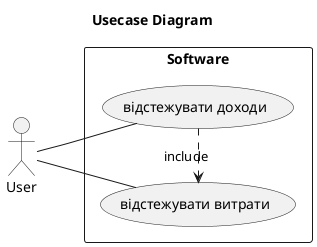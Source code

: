 @startuml

title Usecase Diagram

left to right direction

actor User

rectangle Software {

    usecase (відстежувати доходи)
    usecase (відстежувати витрати)

   (відстежувати доходи) .> (відстежувати витрати) : include
   User -- (відстежувати доходи)
   User -- (відстежувати витрати)
   
}

@enduml